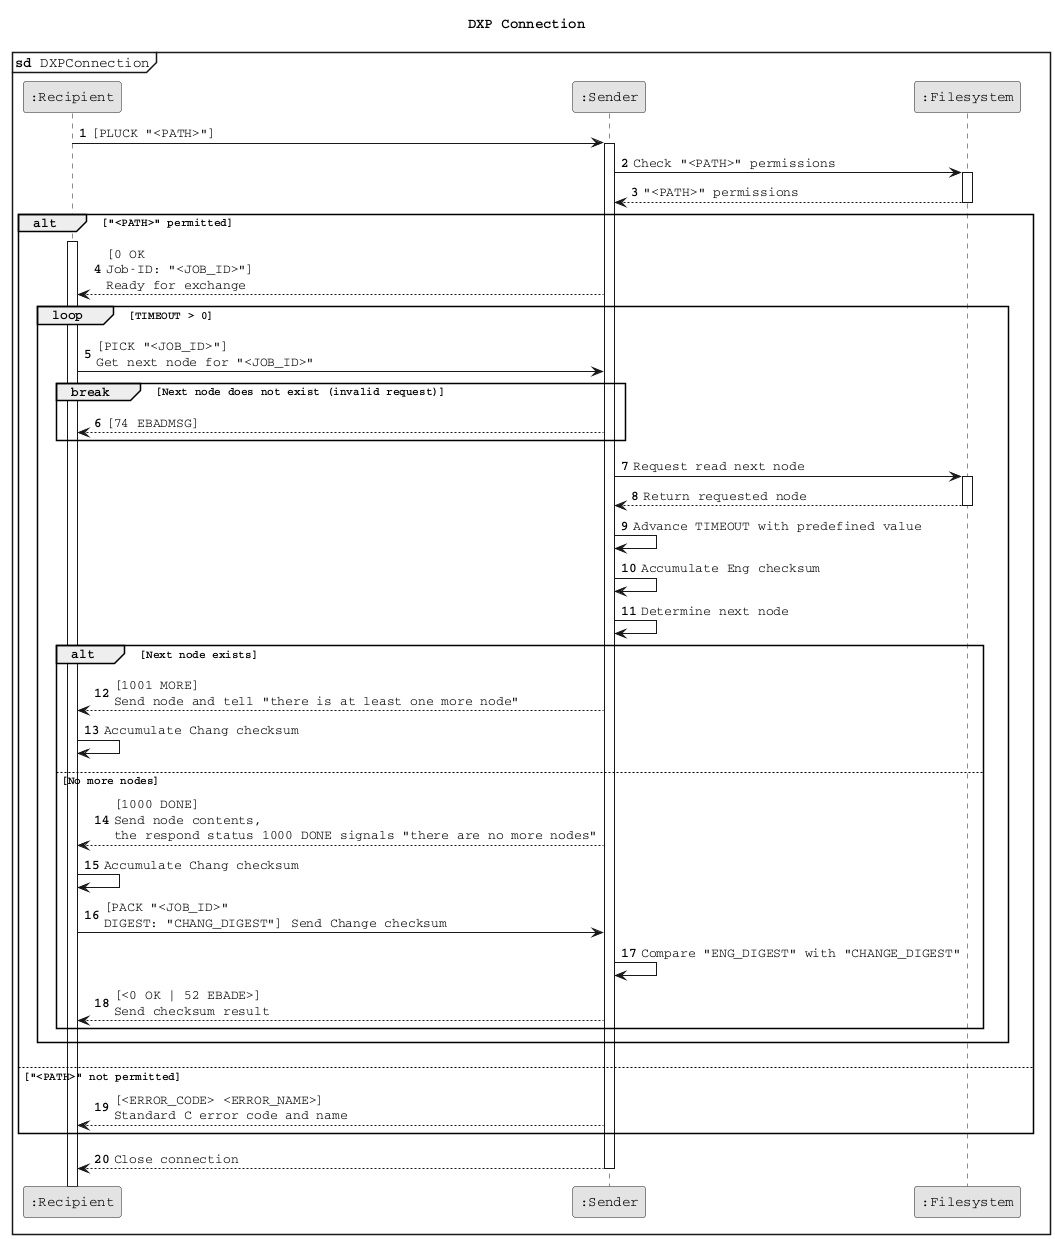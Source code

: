 @startuml
!pragma teoz true
skinparam monochrome true
skinparam defaultFontName Courier

title DXP Connection
mainframe **sd** DXPConnection

participant ":Recipient" as Recipient
participant ":Sender" as Sender
participant ":Filesystem" as Filesystem

autonumber

Recipient -> Sender: [PLUCK "<PATH>"]
activate Sender

Sender -> Filesystem: Check "<PATH>" permissions
activate Filesystem
Filesystem --> Sender: "<PATH>" permissions
deactivate Filesystem

' alt 1
alt "<PATH>" permitted
activate Recipient
Sender --> Recipient: [0 OK\nJob-ID: "<JOB_ID>"]\nReady for exchange

' loop 1
loop TIMEOUT > 0
Recipient -> Sender: [PICK "<JOB_ID>"]\nGet next node for "<JOB_ID>"

' break 1
break Next node does not exist (invalid request)
Sender --> Recipient: [74 EBADMSG]

' break 1
end

Sender -> Filesystem: Request read next node
activate Filesystem
Filesystem --> Sender: Return requested node
deactivate Filesystem

Sender -> Sender: Advance TIMEOUT with predefined value
Sender -> Sender: Accumulate Eng checksum
Sender -> Sender: Determine next node

' alt 2
alt Next node exists
Sender --> Recipient: [1001 MORE]\nSend node and tell "there is at least one more node"
Recipient -> Recipient: Accumulate Chang checksum

' alt 2
else No more nodes
Sender --> Recipient: [1000 DONE]\nSend node contents,\nthe respond status 1000 DONE signals "there are no more nodes"
Recipient -> Recipient: Accumulate Chang checksum
Recipient -> Sender: [PACK "<JOB_ID>"\nDIGEST: "CHANG_DIGEST"] Send Change checksum
Sender -> Sender: Compare "ENG_DIGEST" with "CHANGE_DIGEST"
Sender --> Recipient: [<0 OK | 52 EBADE>]\nSend checksum result

' alt 2
end

' loop 1
end

' alt 1
else "<PATH>" not permitted
Sender --> Recipient: [<ERROR_CODE> <ERROR_NAME>]\nStandard C error code and name
'alt 1
end

Sender --> Recipient: Close connection
deactivate Sender
@enduml
